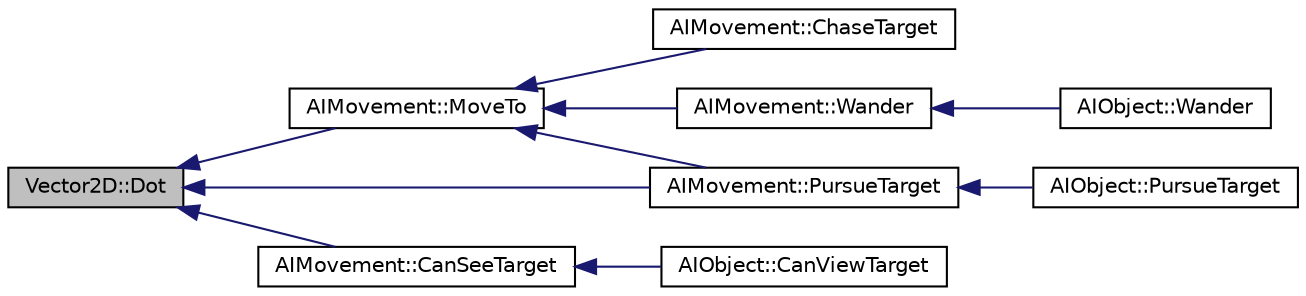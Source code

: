 digraph "Vector2D::Dot"
{
  edge [fontname="Helvetica",fontsize="10",labelfontname="Helvetica",labelfontsize="10"];
  node [fontname="Helvetica",fontsize="10",shape=record];
  rankdir="LR";
  Node1 [label="Vector2D::Dot",height=0.2,width=0.4,color="black", fillcolor="grey75", style="filled" fontcolor="black"];
  Node1 -> Node2 [dir="back",color="midnightblue",fontsize="10",style="solid",fontname="Helvetica"];
  Node2 [label="AIMovement::MoveTo",height=0.2,width=0.4,color="black", fillcolor="white", style="filled",URL="$class_a_i_movement.html#a178d27310c51b0b80d73a1aff4f37c09",tooltip="Given the current position and a target, moves the AI object towards the target. "];
  Node2 -> Node3 [dir="back",color="midnightblue",fontsize="10",style="solid",fontname="Helvetica"];
  Node3 [label="AIMovement::ChaseTarget",height=0.2,width=0.4,color="black", fillcolor="white", style="filled",URL="$class_a_i_movement.html#ab81831083fa4c26e1b9d7292cec27501",tooltip="Chases the target. "];
  Node2 -> Node4 [dir="back",color="midnightblue",fontsize="10",style="solid",fontname="Helvetica"];
  Node4 [label="AIMovement::PursueTarget",height=0.2,width=0.4,color="black", fillcolor="white", style="filled",URL="$class_a_i_movement.html#a76d2f32d71d5d10cba440b26d90fe190",tooltip="Pursues the target by using the targets velocity to predict where the target will be..."];
  Node4 -> Node5 [dir="back",color="midnightblue",fontsize="10",style="solid",fontname="Helvetica"];
  Node5 [label="AIObject::PursueTarget",height=0.2,width=0.4,color="black", fillcolor="white", style="filled",URL="$class_a_i_object.html#a2bb42bf775a1cab13c0c83662f0ede3f",tooltip="Pursues the target. "];
  Node2 -> Node6 [dir="back",color="midnightblue",fontsize="10",style="solid",fontname="Helvetica"];
  Node6 [label="AIMovement::Wander",height=0.2,width=0.4,color="black", fillcolor="white", style="filled",URL="$class_a_i_movement.html#a098fb9b86d9ccbb117b39d8b3796f625",tooltip="Moves the AI object making them appear to be wandering around randomly. "];
  Node6 -> Node7 [dir="back",color="midnightblue",fontsize="10",style="solid",fontname="Helvetica"];
  Node7 [label="AIObject::Wander",height=0.2,width=0.4,color="black", fillcolor="white", style="filled",URL="$class_a_i_object.html#aaf17a67b5ce98c0aadc71cbd13604d2f",tooltip="Wanders around randomly. "];
  Node1 -> Node4 [dir="back",color="midnightblue",fontsize="10",style="solid",fontname="Helvetica"];
  Node1 -> Node8 [dir="back",color="midnightblue",fontsize="10",style="solid",fontname="Helvetica"];
  Node8 [label="AIMovement::CanSeeTarget",height=0.2,width=0.4,color="black", fillcolor="white", style="filled",URL="$class_a_i_movement.html#aa1eefd3a25782d8dd274d895d953173c",tooltip="Determine if we can see target by using the direction they are currently facing to determine if the t..."];
  Node8 -> Node9 [dir="back",color="midnightblue",fontsize="10",style="solid",fontname="Helvetica"];
  Node9 [label="AIObject::CanViewTarget",height=0.2,width=0.4,color="black", fillcolor="white", style="filled",URL="$class_a_i_object.html#a013c18ee8d46a4cb090611322dfbfc60",tooltip="Determine if we can view target. "];
}
